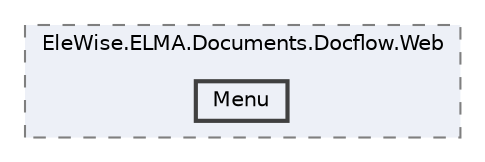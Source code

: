 digraph "Web/Modules/EleWise.ELMA.Documents.Docflow.Web/Menu"
{
 // LATEX_PDF_SIZE
  bgcolor="transparent";
  edge [fontname=Helvetica,fontsize=10,labelfontname=Helvetica,labelfontsize=10];
  node [fontname=Helvetica,fontsize=10,shape=box,height=0.2,width=0.4];
  compound=true
  subgraph clusterdir_ba52edece981b4f21cbf7e0bbcb9a866 {
    graph [ bgcolor="#edf0f7", pencolor="grey50", label="EleWise.ELMA.Documents.Docflow.Web", fontname=Helvetica,fontsize=10 style="filled,dashed", URL="dir_ba52edece981b4f21cbf7e0bbcb9a866.html",tooltip=""]
  dir_2ed1cf2156b81d6877eeadd3a7eb757f [label="Menu", fillcolor="#edf0f7", color="grey25", style="filled,bold", URL="dir_2ed1cf2156b81d6877eeadd3a7eb757f.html",tooltip=""];
  }
}
